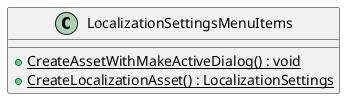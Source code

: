 @startuml
class LocalizationSettingsMenuItems {
    + {static} CreateAssetWithMakeActiveDialog() : void
    + {static} CreateLocalizationAsset() : LocalizationSettings
}
@enduml
